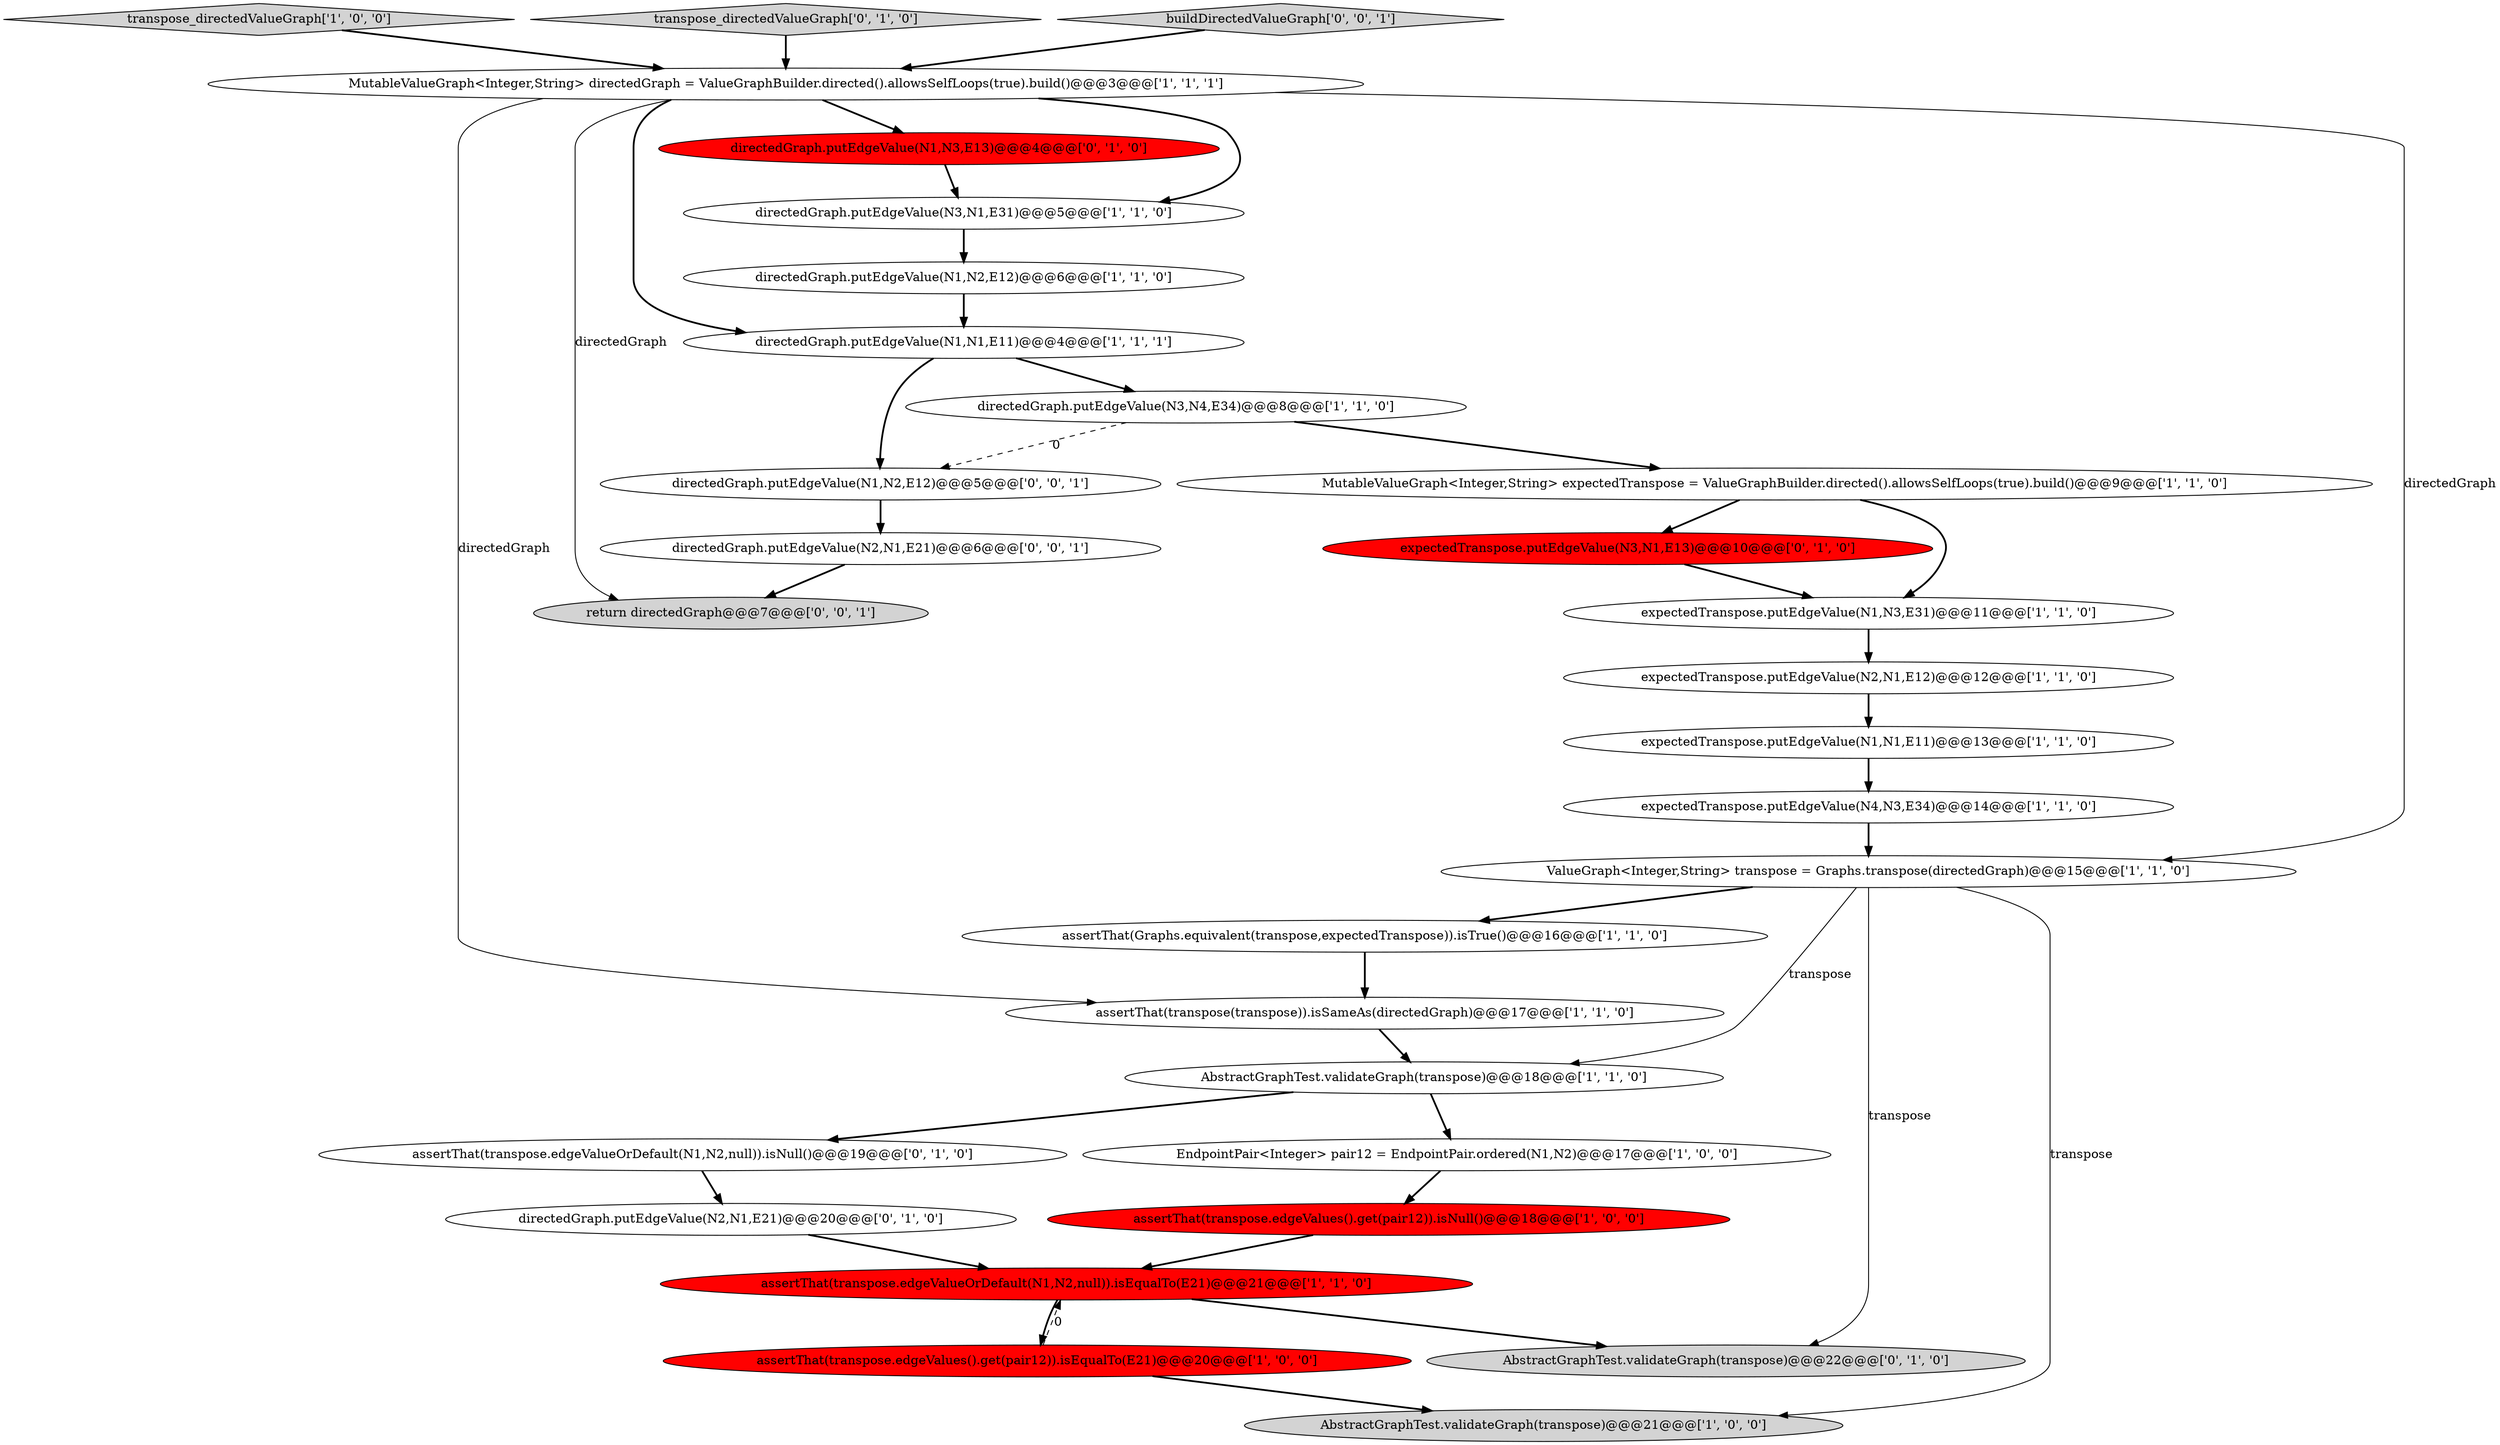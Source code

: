 digraph {
8 [style = filled, label = "expectedTranspose.putEdgeValue(N4,N3,E34)@@@14@@@['1', '1', '0']", fillcolor = white, shape = ellipse image = "AAA0AAABBB1BBB"];
26 [style = filled, label = "return directedGraph@@@7@@@['0', '0', '1']", fillcolor = lightgray, shape = ellipse image = "AAA0AAABBB3BBB"];
9 [style = filled, label = "ValueGraph<Integer,String> transpose = Graphs.transpose(directedGraph)@@@15@@@['1', '1', '0']", fillcolor = white, shape = ellipse image = "AAA0AAABBB1BBB"];
20 [style = filled, label = "directedGraph.putEdgeValue(N1,N3,E13)@@@4@@@['0', '1', '0']", fillcolor = red, shape = ellipse image = "AAA1AAABBB2BBB"];
27 [style = filled, label = "directedGraph.putEdgeValue(N2,N1,E21)@@@6@@@['0', '0', '1']", fillcolor = white, shape = ellipse image = "AAA0AAABBB3BBB"];
12 [style = filled, label = "AbstractGraphTest.validateGraph(transpose)@@@18@@@['1', '1', '0']", fillcolor = white, shape = ellipse image = "AAA0AAABBB1BBB"];
6 [style = filled, label = "EndpointPair<Integer> pair12 = EndpointPair.ordered(N1,N2)@@@17@@@['1', '0', '0']", fillcolor = white, shape = ellipse image = "AAA0AAABBB1BBB"];
15 [style = filled, label = "expectedTranspose.putEdgeValue(N2,N1,E12)@@@12@@@['1', '1', '0']", fillcolor = white, shape = ellipse image = "AAA0AAABBB1BBB"];
4 [style = filled, label = "assertThat(transpose.edgeValueOrDefault(N1,N2,null)).isEqualTo(E21)@@@21@@@['1', '1', '0']", fillcolor = red, shape = ellipse image = "AAA1AAABBB1BBB"];
25 [style = filled, label = "expectedTranspose.putEdgeValue(N3,N1,E13)@@@10@@@['0', '1', '0']", fillcolor = red, shape = ellipse image = "AAA1AAABBB2BBB"];
14 [style = filled, label = "assertThat(transpose.edgeValues().get(pair12)).isEqualTo(E21)@@@20@@@['1', '0', '0']", fillcolor = red, shape = ellipse image = "AAA1AAABBB1BBB"];
28 [style = filled, label = "directedGraph.putEdgeValue(N1,N2,E12)@@@5@@@['0', '0', '1']", fillcolor = white, shape = ellipse image = "AAA0AAABBB3BBB"];
19 [style = filled, label = "transpose_directedValueGraph['1', '0', '0']", fillcolor = lightgray, shape = diamond image = "AAA0AAABBB1BBB"];
22 [style = filled, label = "AbstractGraphTest.validateGraph(transpose)@@@22@@@['0', '1', '0']", fillcolor = lightgray, shape = ellipse image = "AAA0AAABBB2BBB"];
7 [style = filled, label = "assertThat(transpose.edgeValues().get(pair12)).isNull()@@@18@@@['1', '0', '0']", fillcolor = red, shape = ellipse image = "AAA1AAABBB1BBB"];
2 [style = filled, label = "directedGraph.putEdgeValue(N3,N4,E34)@@@8@@@['1', '1', '0']", fillcolor = white, shape = ellipse image = "AAA0AAABBB1BBB"];
11 [style = filled, label = "expectedTranspose.putEdgeValue(N1,N1,E11)@@@13@@@['1', '1', '0']", fillcolor = white, shape = ellipse image = "AAA0AAABBB1BBB"];
24 [style = filled, label = "assertThat(transpose.edgeValueOrDefault(N1,N2,null)).isNull()@@@19@@@['0', '1', '0']", fillcolor = white, shape = ellipse image = "AAA0AAABBB2BBB"];
23 [style = filled, label = "transpose_directedValueGraph['0', '1', '0']", fillcolor = lightgray, shape = diamond image = "AAA0AAABBB2BBB"];
16 [style = filled, label = "directedGraph.putEdgeValue(N1,N2,E12)@@@6@@@['1', '1', '0']", fillcolor = white, shape = ellipse image = "AAA0AAABBB1BBB"];
5 [style = filled, label = "expectedTranspose.putEdgeValue(N1,N3,E31)@@@11@@@['1', '1', '0']", fillcolor = white, shape = ellipse image = "AAA0AAABBB1BBB"];
10 [style = filled, label = "directedGraph.putEdgeValue(N1,N1,E11)@@@4@@@['1', '1', '1']", fillcolor = white, shape = ellipse image = "AAA0AAABBB1BBB"];
17 [style = filled, label = "assertThat(Graphs.equivalent(transpose,expectedTranspose)).isTrue()@@@16@@@['1', '1', '0']", fillcolor = white, shape = ellipse image = "AAA0AAABBB1BBB"];
1 [style = filled, label = "directedGraph.putEdgeValue(N3,N1,E31)@@@5@@@['1', '1', '0']", fillcolor = white, shape = ellipse image = "AAA0AAABBB1BBB"];
0 [style = filled, label = "assertThat(transpose(transpose)).isSameAs(directedGraph)@@@17@@@['1', '1', '0']", fillcolor = white, shape = ellipse image = "AAA0AAABBB1BBB"];
29 [style = filled, label = "buildDirectedValueGraph['0', '0', '1']", fillcolor = lightgray, shape = diamond image = "AAA0AAABBB3BBB"];
13 [style = filled, label = "AbstractGraphTest.validateGraph(transpose)@@@21@@@['1', '0', '0']", fillcolor = lightgray, shape = ellipse image = "AAA0AAABBB1BBB"];
3 [style = filled, label = "MutableValueGraph<Integer,String> expectedTranspose = ValueGraphBuilder.directed().allowsSelfLoops(true).build()@@@9@@@['1', '1', '0']", fillcolor = white, shape = ellipse image = "AAA0AAABBB1BBB"];
21 [style = filled, label = "directedGraph.putEdgeValue(N2,N1,E21)@@@20@@@['0', '1', '0']", fillcolor = white, shape = ellipse image = "AAA0AAABBB2BBB"];
18 [style = filled, label = "MutableValueGraph<Integer,String> directedGraph = ValueGraphBuilder.directed().allowsSelfLoops(true).build()@@@3@@@['1', '1', '1']", fillcolor = white, shape = ellipse image = "AAA0AAABBB1BBB"];
9->13 [style = solid, label="transpose"];
18->9 [style = solid, label="directedGraph"];
4->14 [style = bold, label=""];
19->18 [style = bold, label=""];
10->28 [style = bold, label=""];
16->10 [style = bold, label=""];
3->25 [style = bold, label=""];
0->12 [style = bold, label=""];
2->3 [style = bold, label=""];
5->15 [style = bold, label=""];
9->17 [style = bold, label=""];
7->4 [style = bold, label=""];
20->1 [style = bold, label=""];
12->24 [style = bold, label=""];
12->6 [style = bold, label=""];
14->4 [style = dashed, label="0"];
9->12 [style = solid, label="transpose"];
29->18 [style = bold, label=""];
18->20 [style = bold, label=""];
3->5 [style = bold, label=""];
17->0 [style = bold, label=""];
15->11 [style = bold, label=""];
18->10 [style = bold, label=""];
18->1 [style = bold, label=""];
24->21 [style = bold, label=""];
18->26 [style = solid, label="directedGraph"];
1->16 [style = bold, label=""];
2->28 [style = dashed, label="0"];
8->9 [style = bold, label=""];
11->8 [style = bold, label=""];
25->5 [style = bold, label=""];
10->2 [style = bold, label=""];
18->0 [style = solid, label="directedGraph"];
28->27 [style = bold, label=""];
14->13 [style = bold, label=""];
6->7 [style = bold, label=""];
9->22 [style = solid, label="transpose"];
4->22 [style = bold, label=""];
23->18 [style = bold, label=""];
21->4 [style = bold, label=""];
27->26 [style = bold, label=""];
}
